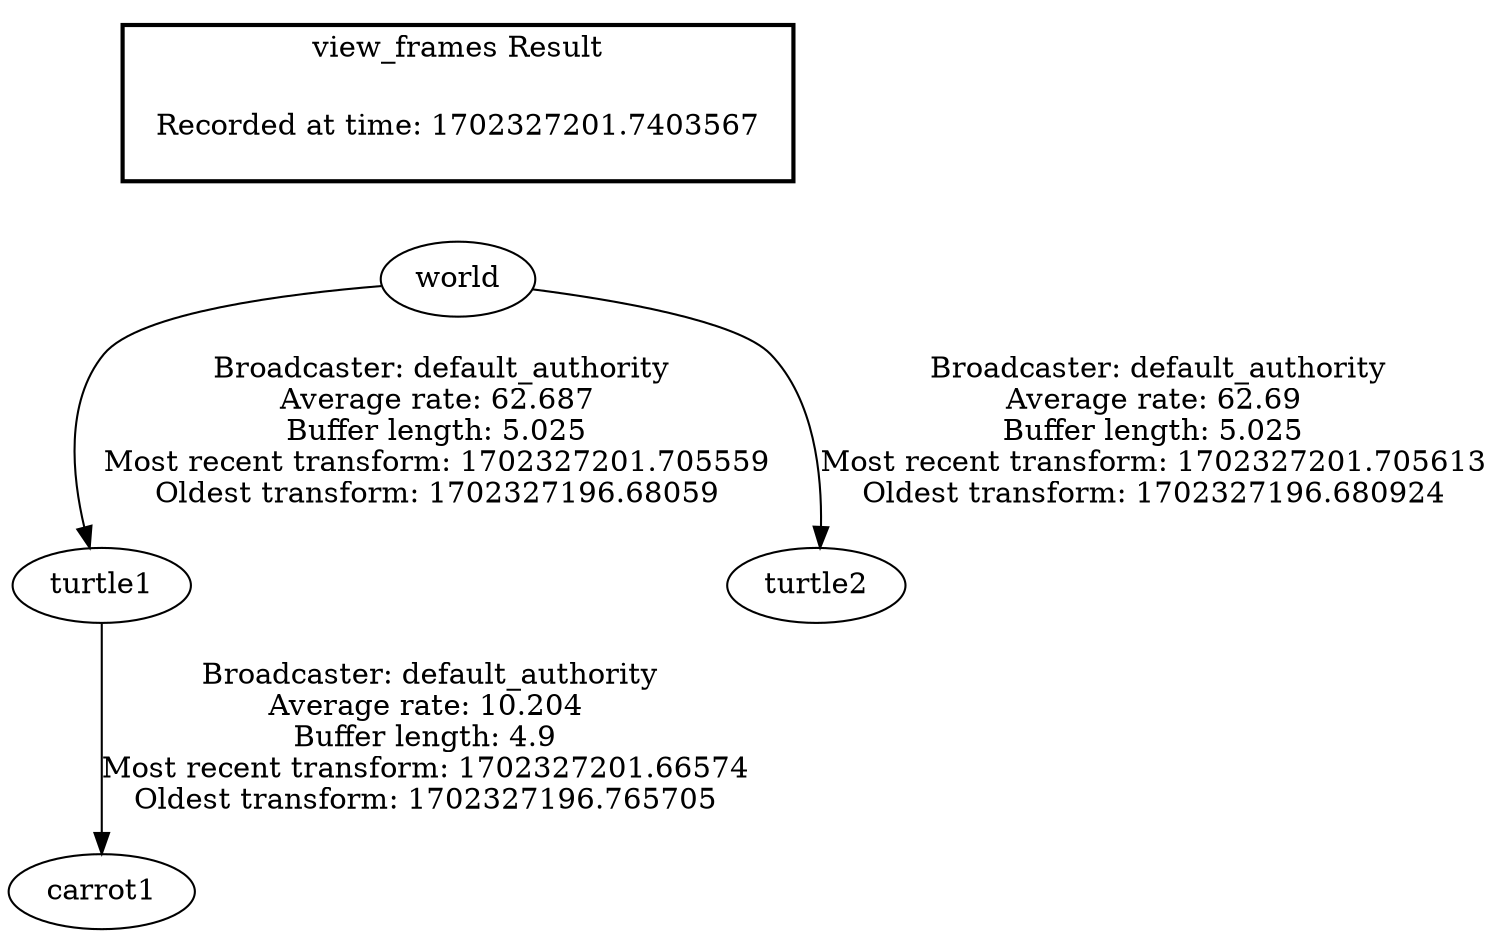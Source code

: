 digraph G {
"world" -> "turtle1"[label=" Broadcaster: default_authority\nAverage rate: 62.687\nBuffer length: 5.025\nMost recent transform: 1702327201.705559\nOldest transform: 1702327196.68059\n"];
"world" -> "turtle2"[label=" Broadcaster: default_authority\nAverage rate: 62.69\nBuffer length: 5.025\nMost recent transform: 1702327201.705613\nOldest transform: 1702327196.680924\n"];
"turtle1" -> "carrot1"[label=" Broadcaster: default_authority\nAverage rate: 10.204\nBuffer length: 4.9\nMost recent transform: 1702327201.66574\nOldest transform: 1702327196.765705\n"];
edge [style=invis];
 subgraph cluster_legend { style=bold; color=black; label ="view_frames Result";
"Recorded at time: 1702327201.7403567"[ shape=plaintext ] ;
}->"world";
}